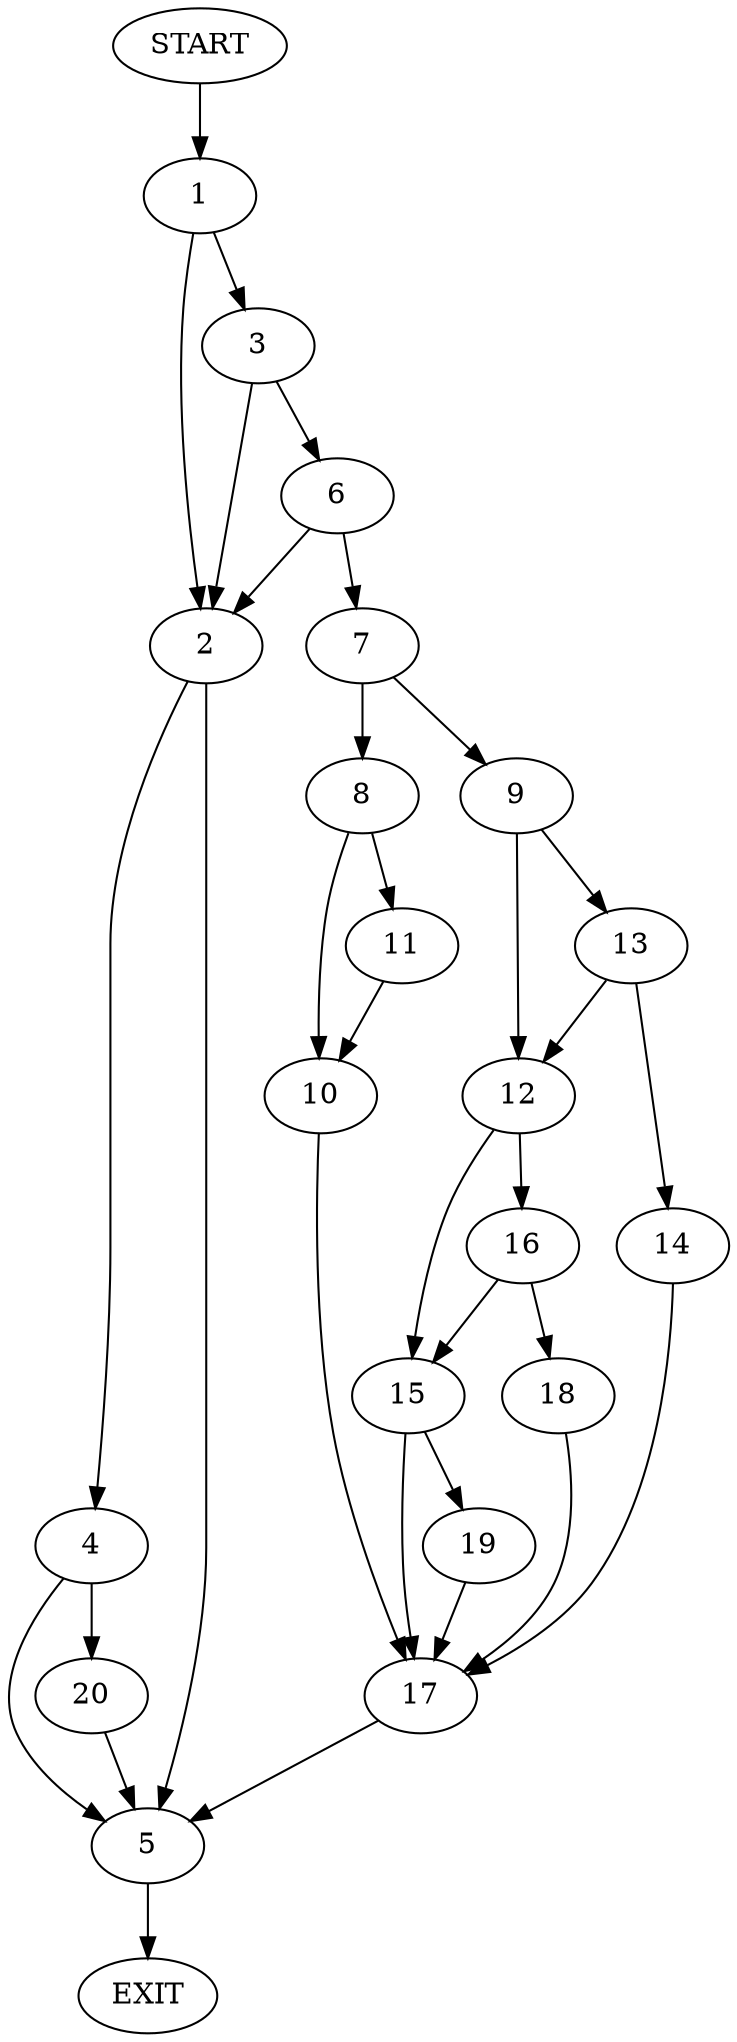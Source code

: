 digraph {
0 [label="START"]
21 [label="EXIT"]
0 -> 1
1 -> 2
1 -> 3
2 -> 4
2 -> 5
3 -> 2
3 -> 6
6 -> 2
6 -> 7
7 -> 8
7 -> 9
8 -> 10
8 -> 11
9 -> 12
9 -> 13
13 -> 12
13 -> 14
12 -> 15
12 -> 16
14 -> 17
17 -> 5
16 -> 15
16 -> 18
15 -> 19
15 -> 17
18 -> 17
19 -> 17
11 -> 10
10 -> 17
5 -> 21
4 -> 5
4 -> 20
20 -> 5
}
